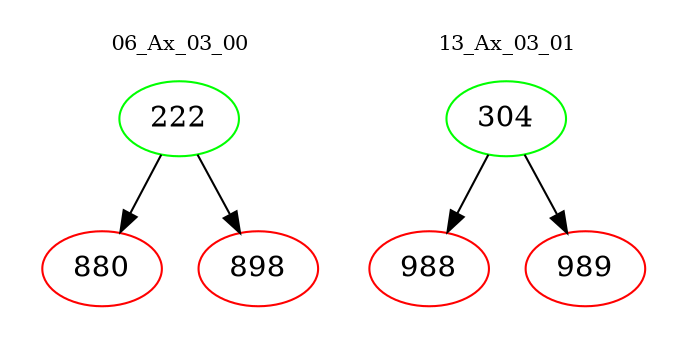 digraph{
subgraph cluster_0 {
color = white
label = "06_Ax_03_00";
fontsize=10;
T0_222 [label="222", color="green"]
T0_222 -> T0_880 [color="black"]
T0_880 [label="880", color="red"]
T0_222 -> T0_898 [color="black"]
T0_898 [label="898", color="red"]
}
subgraph cluster_1 {
color = white
label = "13_Ax_03_01";
fontsize=10;
T1_304 [label="304", color="green"]
T1_304 -> T1_988 [color="black"]
T1_988 [label="988", color="red"]
T1_304 -> T1_989 [color="black"]
T1_989 [label="989", color="red"]
}
}
